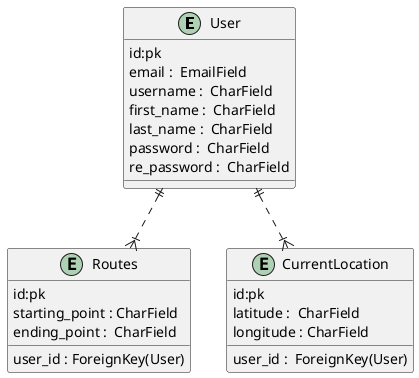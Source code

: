 @startuml noni_database

entity User{
    id:pk 
    email :  EmailField
    username :  CharField 
    first_name :  CharField
    last_name :  CharField
    password :  CharField
    re_password :  CharField
}

entity Routes{
    id:pk 
    starting_point : CharField
    ending_point :  CharField
    user_id : ForeignKey(User)
}

User ||..|{ Routes

entity CurrentLocation{
    id:pk 
    user_id :  ForeignKey(User)
    latitude :  CharField
    longitude : CharField

}

User||..|{ CurrentLocation




@enduml
